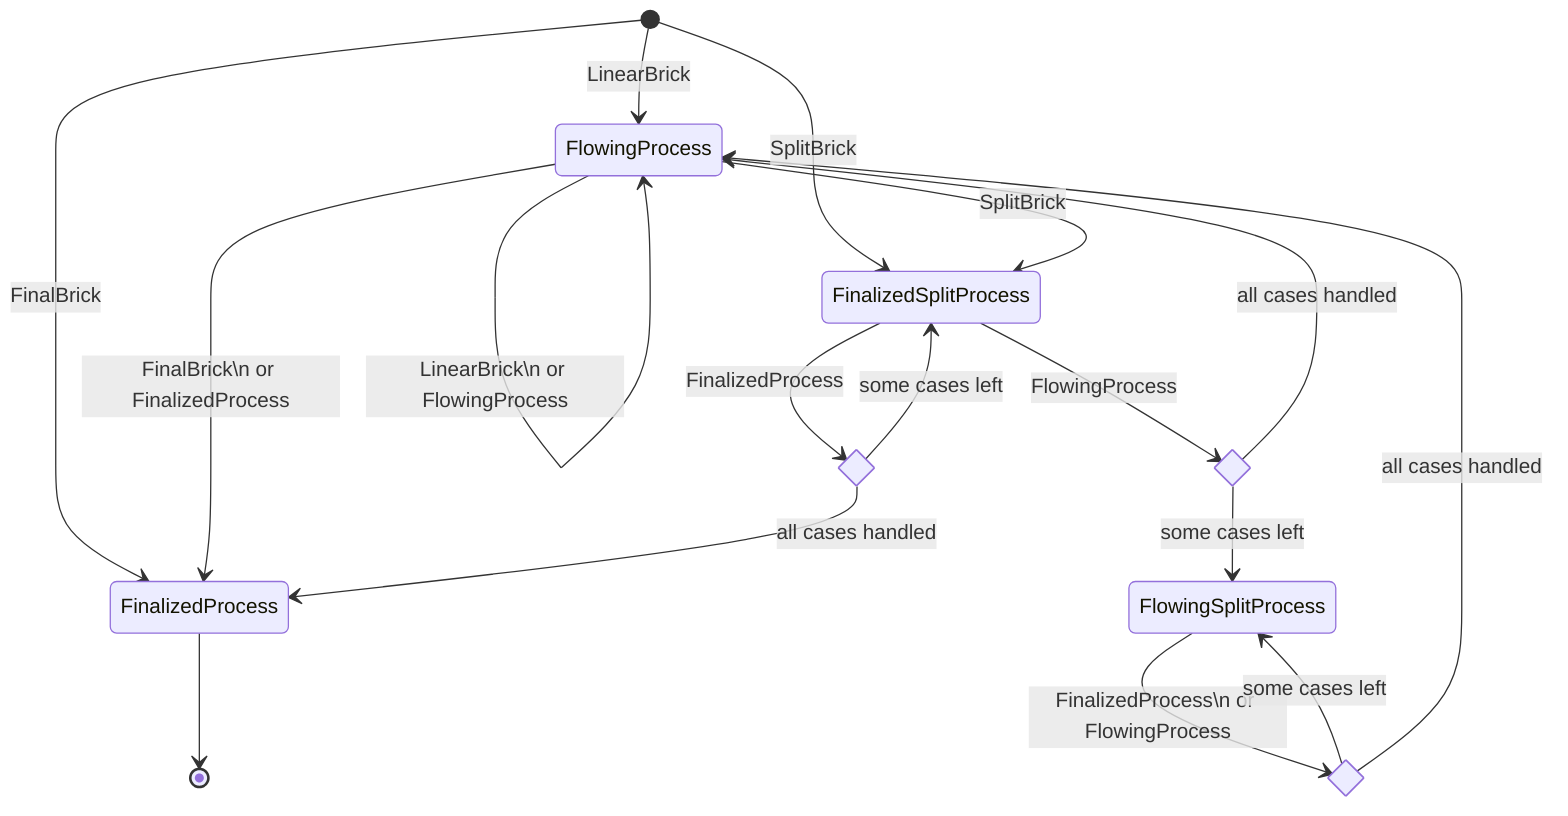 stateDiagram-v2
    [*] --> FinalizedProcess: FinalBrick
    FinalizedProcess --> [*]
    [*] --> FlowingProcess: LinearBrick
    FlowingProcess --> FlowingProcess: LinearBrick\n or FlowingProcess
    FlowingProcess --> FinalizedProcess: FinalBrick\n or FinalizedProcess
    [*] --> FinalizedSplitProcess: SplitBrick
    FlowingProcess --> FinalizedSplitProcess: SplitBrick
    state finalized_split_cases_final <<choice>>
    FinalizedSplitProcess --> finalized_split_cases_final: FinalizedProcess
    finalized_split_cases_final --> FinalizedSplitProcess: some cases left
    finalized_split_cases_final --> FinalizedProcess: all cases handled
    state finalized_split_cases_linear <<choice>>
    FinalizedSplitProcess --> finalized_split_cases_linear: FlowingProcess
    finalized_split_cases_linear --> FlowingSplitProcess: some cases left
    finalized_split_cases_linear --> FlowingProcess: all cases handled
    state flowing_split_cases <<choice>>
    FlowingSplitProcess --> flowing_split_cases: FinalizedProcess\n or FlowingProcess
    flowing_split_cases --> FlowingSplitProcess: some cases left
    flowing_split_cases --> FlowingProcess: all cases handled